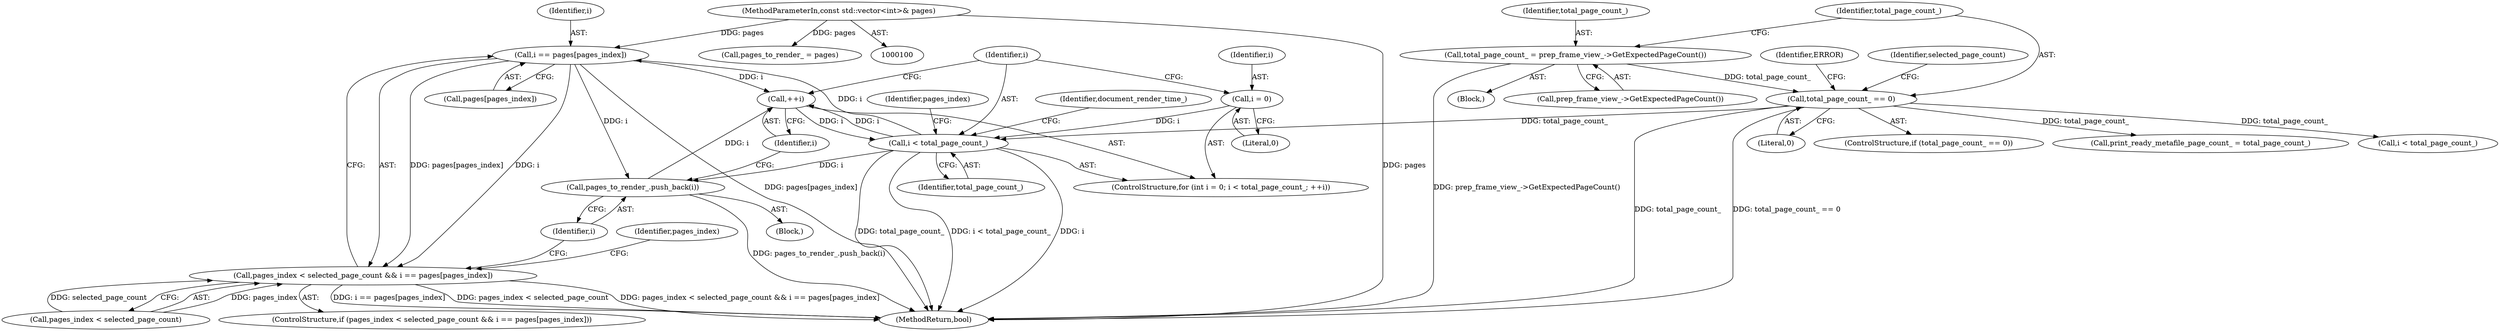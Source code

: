 digraph "0_Chrome_f1a142d29ad1dfaecd3b609051b476440289ec72@array" {
"1000206" [label="(Call,i == pages[pages_index])"];
"1000195" [label="(Call,i < total_page_count_)"];
"1000198" [label="(Call,++i)"];
"1000215" [label="(Call,pages_to_render_.push_back(i))"];
"1000206" [label="(Call,i == pages[pages_index])"];
"1000102" [label="(MethodParameterIn,const std::vector<int>& pages)"];
"1000192" [label="(Call,i = 0)"];
"1000137" [label="(Call,total_page_count_ == 0)"];
"1000133" [label="(Call,total_page_count_ = prep_frame_view_->GetExpectedPageCount())"];
"1000202" [label="(Call,pages_index < selected_page_count && i == pages[pages_index])"];
"1000195" [label="(Call,i < total_page_count_)"];
"1000202" [label="(Call,pages_index < selected_page_count && i == pages[pages_index])"];
"1000216" [label="(Identifier,i)"];
"1000143" [label="(Identifier,ERROR)"];
"1000207" [label="(Identifier,i)"];
"1000198" [label="(Call,++i)"];
"1000136" [label="(ControlStructure,if (total_page_count_ == 0))"];
"1000200" [label="(Block,)"];
"1000197" [label="(Identifier,total_page_count_)"];
"1000133" [label="(Call,total_page_count_ = prep_frame_view_->GetExpectedPageCount())"];
"1000134" [label="(Identifier,total_page_count_)"];
"1000201" [label="(ControlStructure,if (pages_index < selected_page_count && i == pages[pages_index]))"];
"1000196" [label="(Identifier,i)"];
"1000204" [label="(Identifier,pages_index)"];
"1000208" [label="(Call,pages[pages_index])"];
"1000192" [label="(Call,i = 0)"];
"1000206" [label="(Call,i == pages[pages_index])"];
"1000218" [label="(Identifier,document_render_time_)"];
"1000135" [label="(Call,prep_frame_view_->GetExpectedPageCount())"];
"1000194" [label="(Literal,0)"];
"1000215" [label="(Call,pages_to_render_.push_back(i))"];
"1000167" [label="(Call,print_ready_metafile_page_count_ = total_page_count_)"];
"1000137" [label="(Call,total_page_count_ == 0)"];
"1000159" [label="(Call,pages_to_render_ = pages)"];
"1000203" [label="(Call,pages_index < selected_page_count)"];
"1000213" [label="(Identifier,pages_index)"];
"1000225" [label="(MethodReturn,bool)"];
"1000190" [label="(ControlStructure,for (int i = 0; i < total_page_count_; ++i))"];
"1000102" [label="(MethodParameterIn,const std::vector<int>& pages)"];
"1000138" [label="(Identifier,total_page_count_)"];
"1000175" [label="(Call,i < total_page_count_)"];
"1000103" [label="(Block,)"];
"1000199" [label="(Identifier,i)"];
"1000193" [label="(Identifier,i)"];
"1000151" [label="(Identifier,selected_page_count)"];
"1000139" [label="(Literal,0)"];
"1000206" -> "1000202"  [label="AST: "];
"1000206" -> "1000208"  [label="CFG: "];
"1000207" -> "1000206"  [label="AST: "];
"1000208" -> "1000206"  [label="AST: "];
"1000202" -> "1000206"  [label="CFG: "];
"1000206" -> "1000225"  [label="DDG: pages[pages_index]"];
"1000206" -> "1000198"  [label="DDG: i"];
"1000206" -> "1000202"  [label="DDG: i"];
"1000206" -> "1000202"  [label="DDG: pages[pages_index]"];
"1000195" -> "1000206"  [label="DDG: i"];
"1000102" -> "1000206"  [label="DDG: pages"];
"1000206" -> "1000215"  [label="DDG: i"];
"1000195" -> "1000190"  [label="AST: "];
"1000195" -> "1000197"  [label="CFG: "];
"1000196" -> "1000195"  [label="AST: "];
"1000197" -> "1000195"  [label="AST: "];
"1000204" -> "1000195"  [label="CFG: "];
"1000218" -> "1000195"  [label="CFG: "];
"1000195" -> "1000225"  [label="DDG: total_page_count_"];
"1000195" -> "1000225"  [label="DDG: i < total_page_count_"];
"1000195" -> "1000225"  [label="DDG: i"];
"1000198" -> "1000195"  [label="DDG: i"];
"1000192" -> "1000195"  [label="DDG: i"];
"1000137" -> "1000195"  [label="DDG: total_page_count_"];
"1000195" -> "1000198"  [label="DDG: i"];
"1000195" -> "1000215"  [label="DDG: i"];
"1000198" -> "1000190"  [label="AST: "];
"1000198" -> "1000199"  [label="CFG: "];
"1000199" -> "1000198"  [label="AST: "];
"1000196" -> "1000198"  [label="CFG: "];
"1000215" -> "1000198"  [label="DDG: i"];
"1000215" -> "1000200"  [label="AST: "];
"1000215" -> "1000216"  [label="CFG: "];
"1000216" -> "1000215"  [label="AST: "];
"1000199" -> "1000215"  [label="CFG: "];
"1000215" -> "1000225"  [label="DDG: pages_to_render_.push_back(i)"];
"1000102" -> "1000100"  [label="AST: "];
"1000102" -> "1000225"  [label="DDG: pages"];
"1000102" -> "1000159"  [label="DDG: pages"];
"1000192" -> "1000190"  [label="AST: "];
"1000192" -> "1000194"  [label="CFG: "];
"1000193" -> "1000192"  [label="AST: "];
"1000194" -> "1000192"  [label="AST: "];
"1000196" -> "1000192"  [label="CFG: "];
"1000137" -> "1000136"  [label="AST: "];
"1000137" -> "1000139"  [label="CFG: "];
"1000138" -> "1000137"  [label="AST: "];
"1000139" -> "1000137"  [label="AST: "];
"1000143" -> "1000137"  [label="CFG: "];
"1000151" -> "1000137"  [label="CFG: "];
"1000137" -> "1000225"  [label="DDG: total_page_count_"];
"1000137" -> "1000225"  [label="DDG: total_page_count_ == 0"];
"1000133" -> "1000137"  [label="DDG: total_page_count_"];
"1000137" -> "1000167"  [label="DDG: total_page_count_"];
"1000137" -> "1000175"  [label="DDG: total_page_count_"];
"1000133" -> "1000103"  [label="AST: "];
"1000133" -> "1000135"  [label="CFG: "];
"1000134" -> "1000133"  [label="AST: "];
"1000135" -> "1000133"  [label="AST: "];
"1000138" -> "1000133"  [label="CFG: "];
"1000133" -> "1000225"  [label="DDG: prep_frame_view_->GetExpectedPageCount()"];
"1000202" -> "1000201"  [label="AST: "];
"1000202" -> "1000203"  [label="CFG: "];
"1000203" -> "1000202"  [label="AST: "];
"1000213" -> "1000202"  [label="CFG: "];
"1000216" -> "1000202"  [label="CFG: "];
"1000202" -> "1000225"  [label="DDG: i == pages[pages_index]"];
"1000202" -> "1000225"  [label="DDG: pages_index < selected_page_count"];
"1000202" -> "1000225"  [label="DDG: pages_index < selected_page_count && i == pages[pages_index]"];
"1000203" -> "1000202"  [label="DDG: pages_index"];
"1000203" -> "1000202"  [label="DDG: selected_page_count"];
}

